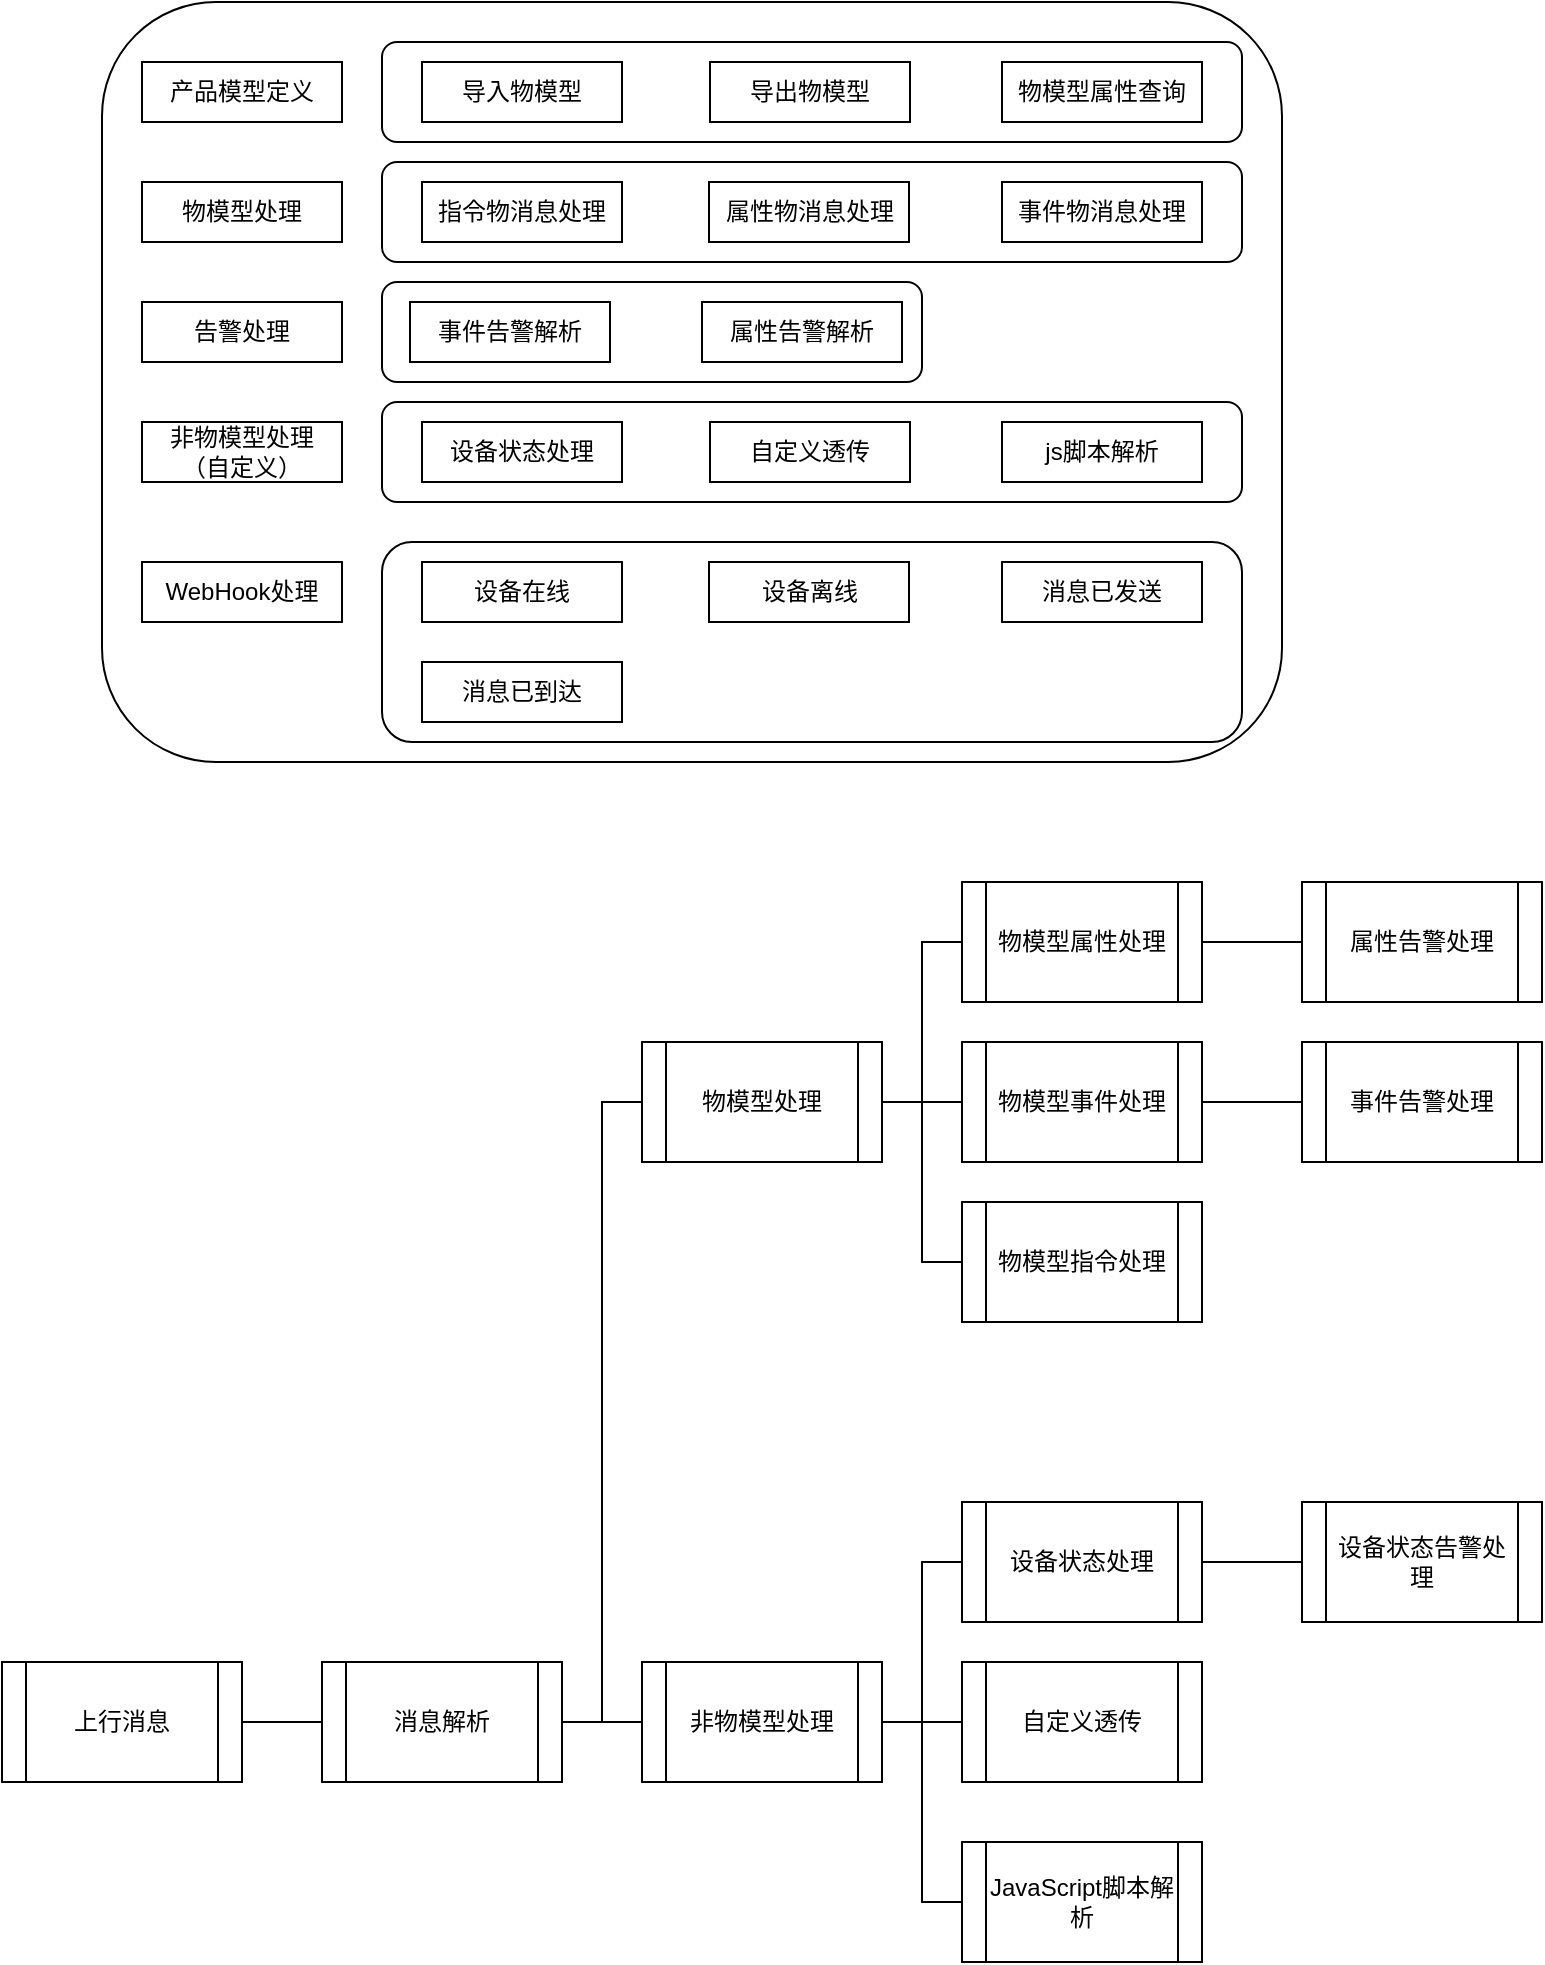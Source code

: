 <mxfile version="14.2.9" type="github">
  <diagram id="8iI6Ntc4uN_3i_pKGd34" name="第 1 页">
    <mxGraphModel dx="860" dy="474" grid="0" gridSize="10" guides="1" tooltips="1" connect="1" arrows="1" fold="1" page="0" pageScale="1" pageWidth="827" pageHeight="1169" math="0" shadow="0">
      <root>
        <mxCell id="0" />
        <mxCell id="1" parent="0" />
        <mxCell id="43CxiuhSSZWE3SRNgcOl-67" value="" style="rounded=1;whiteSpace=wrap;html=1;" vertex="1" parent="1">
          <mxGeometry x="60" y="10" width="590" height="380" as="geometry" />
        </mxCell>
        <mxCell id="43CxiuhSSZWE3SRNgcOl-65" value="" style="rounded=1;whiteSpace=wrap;html=1;" vertex="1" parent="1">
          <mxGeometry x="200" y="280" width="430" height="100" as="geometry" />
        </mxCell>
        <mxCell id="43CxiuhSSZWE3SRNgcOl-64" value="" style="rounded=1;whiteSpace=wrap;html=1;" vertex="1" parent="1">
          <mxGeometry x="200" y="210" width="430" height="50" as="geometry" />
        </mxCell>
        <mxCell id="43CxiuhSSZWE3SRNgcOl-63" value="" style="rounded=1;whiteSpace=wrap;html=1;" vertex="1" parent="1">
          <mxGeometry x="200" y="90" width="430" height="50" as="geometry" />
        </mxCell>
        <mxCell id="43CxiuhSSZWE3SRNgcOl-50" value="" style="rounded=1;whiteSpace=wrap;html=1;" vertex="1" parent="1">
          <mxGeometry x="200" y="150" width="270" height="50" as="geometry" />
        </mxCell>
        <mxCell id="43CxiuhSSZWE3SRNgcOl-49" value="" style="rounded=1;whiteSpace=wrap;html=1;" vertex="1" parent="1">
          <mxGeometry x="200" y="30" width="430" height="50" as="geometry" />
        </mxCell>
        <mxCell id="43CxiuhSSZWE3SRNgcOl-1" value="产品模型定义" style="rounded=0;whiteSpace=wrap;html=1;" vertex="1" parent="1">
          <mxGeometry x="80" y="40" width="100" height="30" as="geometry" />
        </mxCell>
        <mxCell id="43CxiuhSSZWE3SRNgcOl-2" value="WebHook处理" style="rounded=0;whiteSpace=wrap;html=1;" vertex="1" parent="1">
          <mxGeometry x="80" y="290" width="100" height="30" as="geometry" />
        </mxCell>
        <mxCell id="43CxiuhSSZWE3SRNgcOl-4" value="物模型处理" style="rounded=0;whiteSpace=wrap;html=1;" vertex="1" parent="1">
          <mxGeometry x="80" y="100" width="100" height="30" as="geometry" />
        </mxCell>
        <mxCell id="43CxiuhSSZWE3SRNgcOl-5" value="事件物消息处理" style="rounded=0;whiteSpace=wrap;html=1;" vertex="1" parent="1">
          <mxGeometry x="510" y="100" width="100" height="30" as="geometry" />
        </mxCell>
        <mxCell id="43CxiuhSSZWE3SRNgcOl-6" value="属性物消息处理" style="rounded=0;whiteSpace=wrap;html=1;" vertex="1" parent="1">
          <mxGeometry x="363.5" y="100" width="100" height="30" as="geometry" />
        </mxCell>
        <mxCell id="43CxiuhSSZWE3SRNgcOl-7" value="指令物消息处理" style="rounded=0;whiteSpace=wrap;html=1;" vertex="1" parent="1">
          <mxGeometry x="220" y="100" width="100" height="30" as="geometry" />
        </mxCell>
        <mxCell id="43CxiuhSSZWE3SRNgcOl-8" value="非物模型处理&lt;br&gt;（自定义）" style="rounded=0;whiteSpace=wrap;html=1;" vertex="1" parent="1">
          <mxGeometry x="80" y="220" width="100" height="30" as="geometry" />
        </mxCell>
        <mxCell id="43CxiuhSSZWE3SRNgcOl-9" value="" style="edgeStyle=orthogonalEdgeStyle;rounded=0;orthogonalLoop=1;jettySize=auto;html=1;endArrow=none;endFill=0;" edge="1" parent="1" source="43CxiuhSSZWE3SRNgcOl-10" target="43CxiuhSSZWE3SRNgcOl-33">
          <mxGeometry relative="1" as="geometry" />
        </mxCell>
        <mxCell id="43CxiuhSSZWE3SRNgcOl-10" value="上行消息" style="shape=process;whiteSpace=wrap;html=1;backgroundOutline=1;" vertex="1" parent="1">
          <mxGeometry x="10" y="840" width="120" height="60" as="geometry" />
        </mxCell>
        <mxCell id="43CxiuhSSZWE3SRNgcOl-11" style="edgeStyle=orthogonalEdgeStyle;rounded=0;orthogonalLoop=1;jettySize=auto;html=1;exitX=0;exitY=0.5;exitDx=0;exitDy=0;endArrow=none;endFill=0;" edge="1" parent="1" source="43CxiuhSSZWE3SRNgcOl-12">
          <mxGeometry relative="1" as="geometry">
            <mxPoint x="470" y="560" as="targetPoint" />
          </mxGeometry>
        </mxCell>
        <mxCell id="43CxiuhSSZWE3SRNgcOl-12" value="物模型指令处理" style="shape=process;whiteSpace=wrap;html=1;backgroundOutline=1;" vertex="1" parent="1">
          <mxGeometry x="490" y="610" width="120" height="60" as="geometry" />
        </mxCell>
        <mxCell id="43CxiuhSSZWE3SRNgcOl-13" value="自定义透传" style="shape=process;whiteSpace=wrap;html=1;backgroundOutline=1;" vertex="1" parent="1">
          <mxGeometry x="490" y="840" width="120" height="60" as="geometry" />
        </mxCell>
        <mxCell id="43CxiuhSSZWE3SRNgcOl-14" style="edgeStyle=orthogonalEdgeStyle;rounded=0;orthogonalLoop=1;jettySize=auto;html=1;exitX=0;exitY=0.5;exitDx=0;exitDy=0;endArrow=none;endFill=0;" edge="1" parent="1" source="43CxiuhSSZWE3SRNgcOl-15">
          <mxGeometry relative="1" as="geometry">
            <mxPoint x="470" y="870" as="targetPoint" />
          </mxGeometry>
        </mxCell>
        <mxCell id="43CxiuhSSZWE3SRNgcOl-15" value="JavaScript脚本解析" style="shape=process;whiteSpace=wrap;html=1;backgroundOutline=1;" vertex="1" parent="1">
          <mxGeometry x="490" y="930" width="120" height="60" as="geometry" />
        </mxCell>
        <mxCell id="43CxiuhSSZWE3SRNgcOl-16" value="事件告警处理" style="shape=process;whiteSpace=wrap;html=1;backgroundOutline=1;" vertex="1" parent="1">
          <mxGeometry x="660" y="530" width="120" height="60" as="geometry" />
        </mxCell>
        <mxCell id="43CxiuhSSZWE3SRNgcOl-17" style="edgeStyle=orthogonalEdgeStyle;rounded=0;orthogonalLoop=1;jettySize=auto;html=1;exitX=0;exitY=0.5;exitDx=0;exitDy=0;endArrow=none;endFill=0;" edge="1" parent="1" source="43CxiuhSSZWE3SRNgcOl-19">
          <mxGeometry relative="1" as="geometry">
            <mxPoint x="470" y="870" as="targetPoint" />
          </mxGeometry>
        </mxCell>
        <mxCell id="43CxiuhSSZWE3SRNgcOl-18" style="edgeStyle=orthogonalEdgeStyle;rounded=0;orthogonalLoop=1;jettySize=auto;html=1;exitX=1;exitY=0.5;exitDx=0;exitDy=0;entryX=0;entryY=0.5;entryDx=0;entryDy=0;endArrow=none;endFill=0;" edge="1" parent="1" source="43CxiuhSSZWE3SRNgcOl-19" target="43CxiuhSSZWE3SRNgcOl-20">
          <mxGeometry relative="1" as="geometry" />
        </mxCell>
        <mxCell id="43CxiuhSSZWE3SRNgcOl-19" value="设备状态处理" style="shape=process;whiteSpace=wrap;html=1;backgroundOutline=1;" vertex="1" parent="1">
          <mxGeometry x="490" y="760" width="120" height="60" as="geometry" />
        </mxCell>
        <mxCell id="43CxiuhSSZWE3SRNgcOl-20" value="设备状态告警处理" style="shape=process;whiteSpace=wrap;html=1;backgroundOutline=1;" vertex="1" parent="1">
          <mxGeometry x="660" y="760" width="120" height="60" as="geometry" />
        </mxCell>
        <mxCell id="43CxiuhSSZWE3SRNgcOl-21" value="" style="edgeStyle=orthogonalEdgeStyle;rounded=0;orthogonalLoop=1;jettySize=auto;html=1;endArrow=none;endFill=0;" edge="1" parent="1" source="43CxiuhSSZWE3SRNgcOl-22" target="43CxiuhSSZWE3SRNgcOl-13">
          <mxGeometry relative="1" as="geometry" />
        </mxCell>
        <mxCell id="43CxiuhSSZWE3SRNgcOl-22" value="非物模型处理" style="shape=process;whiteSpace=wrap;html=1;backgroundOutline=1;" vertex="1" parent="1">
          <mxGeometry x="330" y="840" width="120" height="60" as="geometry" />
        </mxCell>
        <mxCell id="43CxiuhSSZWE3SRNgcOl-23" value="" style="edgeStyle=orthogonalEdgeStyle;rounded=0;orthogonalLoop=1;jettySize=auto;html=1;endArrow=none;endFill=0;" edge="1" parent="1" source="43CxiuhSSZWE3SRNgcOl-25" target="43CxiuhSSZWE3SRNgcOl-31">
          <mxGeometry relative="1" as="geometry" />
        </mxCell>
        <mxCell id="43CxiuhSSZWE3SRNgcOl-24" style="edgeStyle=orthogonalEdgeStyle;rounded=0;orthogonalLoop=1;jettySize=auto;html=1;exitX=0;exitY=0.5;exitDx=0;exitDy=0;entryX=1;entryY=0.5;entryDx=0;entryDy=0;endArrow=none;endFill=0;" edge="1" parent="1" source="43CxiuhSSZWE3SRNgcOl-25" target="43CxiuhSSZWE3SRNgcOl-33">
          <mxGeometry relative="1" as="geometry" />
        </mxCell>
        <mxCell id="43CxiuhSSZWE3SRNgcOl-25" value="物模型处理" style="shape=process;whiteSpace=wrap;html=1;backgroundOutline=1;" vertex="1" parent="1">
          <mxGeometry x="330" y="530" width="120" height="60" as="geometry" />
        </mxCell>
        <mxCell id="43CxiuhSSZWE3SRNgcOl-26" style="edgeStyle=orthogonalEdgeStyle;rounded=0;orthogonalLoop=1;jettySize=auto;html=1;exitX=0;exitY=0.5;exitDx=0;exitDy=0;entryX=1;entryY=0.5;entryDx=0;entryDy=0;endArrow=none;endFill=0;" edge="1" parent="1" source="43CxiuhSSZWE3SRNgcOl-28" target="43CxiuhSSZWE3SRNgcOl-25">
          <mxGeometry relative="1" as="geometry" />
        </mxCell>
        <mxCell id="43CxiuhSSZWE3SRNgcOl-27" value="" style="edgeStyle=orthogonalEdgeStyle;rounded=0;orthogonalLoop=1;jettySize=auto;html=1;endArrow=none;endFill=0;" edge="1" parent="1" source="43CxiuhSSZWE3SRNgcOl-28" target="43CxiuhSSZWE3SRNgcOl-29">
          <mxGeometry relative="1" as="geometry" />
        </mxCell>
        <mxCell id="43CxiuhSSZWE3SRNgcOl-28" value="物模型属性处理" style="shape=process;whiteSpace=wrap;html=1;backgroundOutline=1;" vertex="1" parent="1">
          <mxGeometry x="490" y="450" width="120" height="60" as="geometry" />
        </mxCell>
        <mxCell id="43CxiuhSSZWE3SRNgcOl-29" value="属性告警处理" style="shape=process;whiteSpace=wrap;html=1;backgroundOutline=1;" vertex="1" parent="1">
          <mxGeometry x="660" y="450" width="120" height="60" as="geometry" />
        </mxCell>
        <mxCell id="43CxiuhSSZWE3SRNgcOl-30" value="" style="edgeStyle=orthogonalEdgeStyle;rounded=0;orthogonalLoop=1;jettySize=auto;html=1;endArrow=none;endFill=0;" edge="1" parent="1" source="43CxiuhSSZWE3SRNgcOl-31" target="43CxiuhSSZWE3SRNgcOl-16">
          <mxGeometry relative="1" as="geometry" />
        </mxCell>
        <mxCell id="43CxiuhSSZWE3SRNgcOl-31" value="物模型事件处理" style="shape=process;whiteSpace=wrap;html=1;backgroundOutline=1;" vertex="1" parent="1">
          <mxGeometry x="490" y="530" width="120" height="60" as="geometry" />
        </mxCell>
        <mxCell id="43CxiuhSSZWE3SRNgcOl-32" value="" style="edgeStyle=orthogonalEdgeStyle;rounded=0;orthogonalLoop=1;jettySize=auto;html=1;endArrow=none;endFill=0;" edge="1" parent="1" source="43CxiuhSSZWE3SRNgcOl-33" target="43CxiuhSSZWE3SRNgcOl-22">
          <mxGeometry relative="1" as="geometry" />
        </mxCell>
        <mxCell id="43CxiuhSSZWE3SRNgcOl-33" value="消息解析" style="shape=process;whiteSpace=wrap;html=1;backgroundOutline=1;" vertex="1" parent="1">
          <mxGeometry x="170" y="840" width="120" height="60" as="geometry" />
        </mxCell>
        <mxCell id="43CxiuhSSZWE3SRNgcOl-36" value="设备状态处理" style="rounded=0;whiteSpace=wrap;html=1;" vertex="1" parent="1">
          <mxGeometry x="220" y="220" width="100" height="30" as="geometry" />
        </mxCell>
        <mxCell id="43CxiuhSSZWE3SRNgcOl-37" value="自定义透传" style="rounded=0;whiteSpace=wrap;html=1;" vertex="1" parent="1">
          <mxGeometry x="364" y="220" width="100" height="30" as="geometry" />
        </mxCell>
        <mxCell id="43CxiuhSSZWE3SRNgcOl-38" value="js脚本解析" style="rounded=0;whiteSpace=wrap;html=1;" vertex="1" parent="1">
          <mxGeometry x="510" y="220" width="100" height="30" as="geometry" />
        </mxCell>
        <mxCell id="43CxiuhSSZWE3SRNgcOl-39" value="设备在线" style="rounded=0;whiteSpace=wrap;html=1;" vertex="1" parent="1">
          <mxGeometry x="220" y="290" width="100" height="30" as="geometry" />
        </mxCell>
        <mxCell id="43CxiuhSSZWE3SRNgcOl-40" value="设备离线" style="rounded=0;whiteSpace=wrap;html=1;" vertex="1" parent="1">
          <mxGeometry x="363.5" y="290" width="100" height="30" as="geometry" />
        </mxCell>
        <mxCell id="43CxiuhSSZWE3SRNgcOl-41" value="消息已发送" style="rounded=0;whiteSpace=wrap;html=1;" vertex="1" parent="1">
          <mxGeometry x="510" y="290" width="100" height="30" as="geometry" />
        </mxCell>
        <mxCell id="43CxiuhSSZWE3SRNgcOl-42" value="消息已到达" style="rounded=0;whiteSpace=wrap;html=1;" vertex="1" parent="1">
          <mxGeometry x="220" y="340" width="100" height="30" as="geometry" />
        </mxCell>
        <mxCell id="43CxiuhSSZWE3SRNgcOl-43" value="属性告警解析" style="rounded=0;whiteSpace=wrap;html=1;" vertex="1" parent="1">
          <mxGeometry x="360" y="160" width="100" height="30" as="geometry" />
        </mxCell>
        <mxCell id="43CxiuhSSZWE3SRNgcOl-44" value="事件告警解析" style="rounded=0;whiteSpace=wrap;html=1;" vertex="1" parent="1">
          <mxGeometry x="214" y="160" width="100" height="30" as="geometry" />
        </mxCell>
        <mxCell id="43CxiuhSSZWE3SRNgcOl-46" value="导入物模型" style="rounded=0;whiteSpace=wrap;html=1;" vertex="1" parent="1">
          <mxGeometry x="220" y="40" width="100" height="30" as="geometry" />
        </mxCell>
        <mxCell id="43CxiuhSSZWE3SRNgcOl-47" value="导出物模型" style="rounded=0;whiteSpace=wrap;html=1;" vertex="1" parent="1">
          <mxGeometry x="364" y="40" width="100" height="30" as="geometry" />
        </mxCell>
        <mxCell id="43CxiuhSSZWE3SRNgcOl-48" value="物模型属性查询" style="rounded=0;whiteSpace=wrap;html=1;" vertex="1" parent="1">
          <mxGeometry x="510" y="40" width="100" height="30" as="geometry" />
        </mxCell>
        <mxCell id="43CxiuhSSZWE3SRNgcOl-66" value="告警处理" style="rounded=0;whiteSpace=wrap;html=1;" vertex="1" parent="1">
          <mxGeometry x="80" y="160" width="100" height="30" as="geometry" />
        </mxCell>
      </root>
    </mxGraphModel>
  </diagram>
</mxfile>
